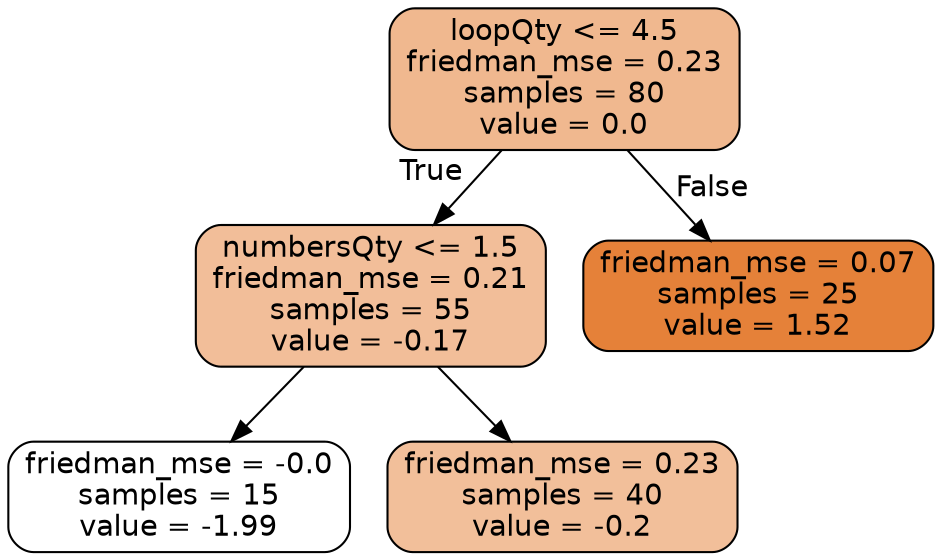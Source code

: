 digraph Tree {
node [shape=box, style="filled, rounded", color="black", fontname="helvetica"] ;
edge [fontname="helvetica"] ;
0 [label="loopQty <= 4.5\nfriedman_mse = 0.23\nsamples = 80\nvalue = 0.0", fillcolor="#f0b88f"] ;
1 [label="numbersQty <= 1.5\nfriedman_mse = 0.21\nsamples = 55\nvalue = -0.17", fillcolor="#f2be99"] ;
0 -> 1 [labeldistance=2.5, labelangle=45, headlabel="True"] ;
3 [label="friedman_mse = -0.0\nsamples = 15\nvalue = -1.99", fillcolor="#ffffff"] ;
1 -> 3 ;
4 [label="friedman_mse = 0.23\nsamples = 40\nvalue = -0.2", fillcolor="#f2bf9a"] ;
1 -> 4 ;
2 [label="friedman_mse = 0.07\nsamples = 25\nvalue = 1.52", fillcolor="#e58139"] ;
0 -> 2 [labeldistance=2.5, labelangle=-45, headlabel="False"] ;
}